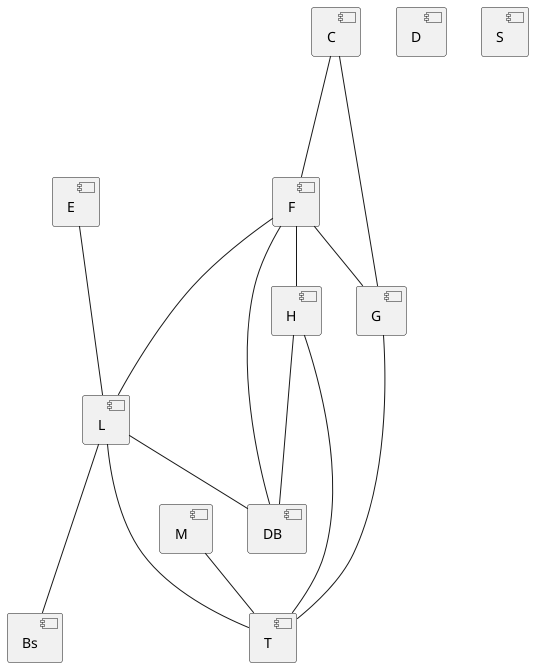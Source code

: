 @startuml

component C
component D
component E
component F
component G
component H
component L
component M
component Bs
component S
component T
component DB

C --- F
C --- G

E --- L

F -- G
F -- H
F --- L
F - DB

G --- T

H --- T
H --- DB

L --- Bs
L --- T
L -- DB

M -- T



@enduml